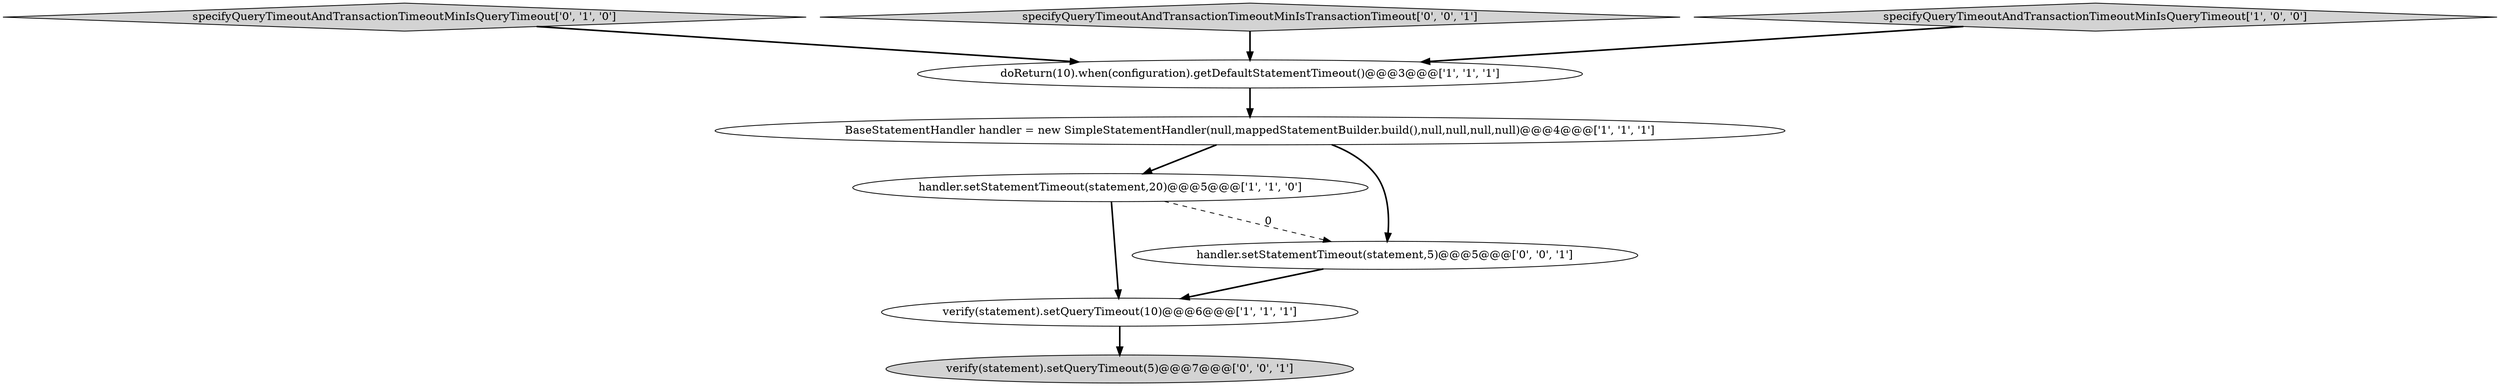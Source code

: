 digraph {
6 [style = filled, label = "verify(statement).setQueryTimeout(5)@@@7@@@['0', '0', '1']", fillcolor = lightgray, shape = ellipse image = "AAA0AAABBB3BBB"];
5 [style = filled, label = "specifyQueryTimeoutAndTransactionTimeoutMinIsQueryTimeout['0', '1', '0']", fillcolor = lightgray, shape = diamond image = "AAA0AAABBB2BBB"];
0 [style = filled, label = "BaseStatementHandler handler = new SimpleStatementHandler(null,mappedStatementBuilder.build(),null,null,null,null)@@@4@@@['1', '1', '1']", fillcolor = white, shape = ellipse image = "AAA0AAABBB1BBB"];
3 [style = filled, label = "handler.setStatementTimeout(statement,20)@@@5@@@['1', '1', '0']", fillcolor = white, shape = ellipse image = "AAA0AAABBB1BBB"];
8 [style = filled, label = "specifyQueryTimeoutAndTransactionTimeoutMinIsTransactionTimeout['0', '0', '1']", fillcolor = lightgray, shape = diamond image = "AAA0AAABBB3BBB"];
4 [style = filled, label = "specifyQueryTimeoutAndTransactionTimeoutMinIsQueryTimeout['1', '0', '0']", fillcolor = lightgray, shape = diamond image = "AAA0AAABBB1BBB"];
1 [style = filled, label = "verify(statement).setQueryTimeout(10)@@@6@@@['1', '1', '1']", fillcolor = white, shape = ellipse image = "AAA0AAABBB1BBB"];
7 [style = filled, label = "handler.setStatementTimeout(statement,5)@@@5@@@['0', '0', '1']", fillcolor = white, shape = ellipse image = "AAA0AAABBB3BBB"];
2 [style = filled, label = "doReturn(10).when(configuration).getDefaultStatementTimeout()@@@3@@@['1', '1', '1']", fillcolor = white, shape = ellipse image = "AAA0AAABBB1BBB"];
0->3 [style = bold, label=""];
5->2 [style = bold, label=""];
2->0 [style = bold, label=""];
1->6 [style = bold, label=""];
7->1 [style = bold, label=""];
4->2 [style = bold, label=""];
3->1 [style = bold, label=""];
8->2 [style = bold, label=""];
3->7 [style = dashed, label="0"];
0->7 [style = bold, label=""];
}
